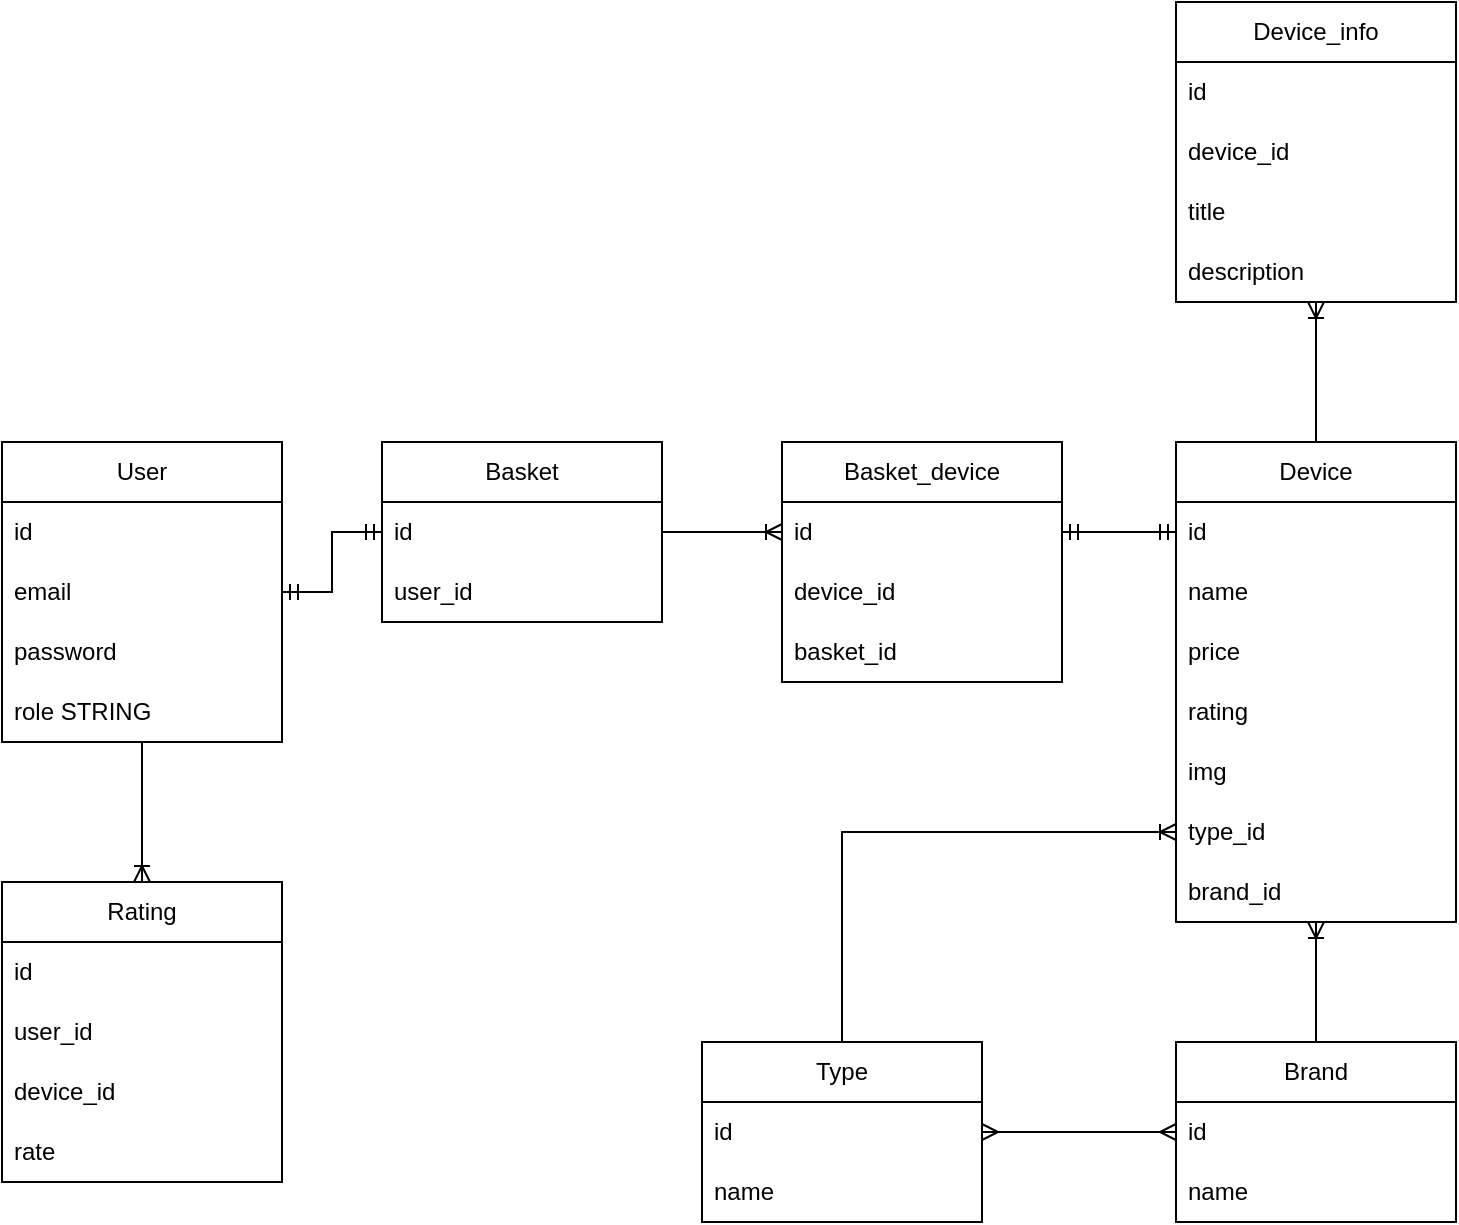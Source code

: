 <mxfile version="24.8.4">
  <diagram name="Страница — 1" id="_bpDn0N-430Zp05QI0LL">
    <mxGraphModel dx="1434" dy="750" grid="1" gridSize="10" guides="1" tooltips="1" connect="1" arrows="1" fold="1" page="1" pageScale="1" pageWidth="827" pageHeight="1169" math="0" shadow="0">
      <root>
        <mxCell id="0" />
        <mxCell id="1" parent="0" />
        <mxCell id="hFWqiOhCtEpyFMxBvFsw-11" style="edgeStyle=orthogonalEdgeStyle;rounded=0;orthogonalLoop=1;jettySize=auto;html=1;exitX=0.5;exitY=1;exitDx=0;exitDy=0;entryX=0.5;entryY=0;entryDx=0;entryDy=0;endArrow=ERoneToMany;endFill=0;" edge="1" parent="1" source="hFWqiOhCtEpyFMxBvFsw-1" target="hFWqiOhCtEpyFMxBvFsw-6">
          <mxGeometry relative="1" as="geometry" />
        </mxCell>
        <mxCell id="hFWqiOhCtEpyFMxBvFsw-1" value="User" style="swimlane;fontStyle=0;childLayout=stackLayout;horizontal=1;startSize=30;horizontalStack=0;resizeParent=1;resizeParentMax=0;resizeLast=0;collapsible=1;marginBottom=0;whiteSpace=wrap;html=1;" vertex="1" parent="1">
          <mxGeometry x="60" y="300" width="140" height="150" as="geometry" />
        </mxCell>
        <mxCell id="hFWqiOhCtEpyFMxBvFsw-2" value="id" style="text;strokeColor=none;fillColor=none;align=left;verticalAlign=middle;spacingLeft=4;spacingRight=4;overflow=hidden;points=[[0,0.5],[1,0.5]];portConstraint=eastwest;rotatable=0;whiteSpace=wrap;html=1;" vertex="1" parent="hFWqiOhCtEpyFMxBvFsw-1">
          <mxGeometry y="30" width="140" height="30" as="geometry" />
        </mxCell>
        <mxCell id="hFWqiOhCtEpyFMxBvFsw-3" value="email" style="text;strokeColor=none;fillColor=none;align=left;verticalAlign=middle;spacingLeft=4;spacingRight=4;overflow=hidden;points=[[0,0.5],[1,0.5]];portConstraint=eastwest;rotatable=0;whiteSpace=wrap;html=1;" vertex="1" parent="hFWqiOhCtEpyFMxBvFsw-1">
          <mxGeometry y="60" width="140" height="30" as="geometry" />
        </mxCell>
        <mxCell id="hFWqiOhCtEpyFMxBvFsw-4" value="password" style="text;strokeColor=none;fillColor=none;align=left;verticalAlign=middle;spacingLeft=4;spacingRight=4;overflow=hidden;points=[[0,0.5],[1,0.5]];portConstraint=eastwest;rotatable=0;whiteSpace=wrap;html=1;" vertex="1" parent="hFWqiOhCtEpyFMxBvFsw-1">
          <mxGeometry y="90" width="140" height="30" as="geometry" />
        </mxCell>
        <mxCell id="hFWqiOhCtEpyFMxBvFsw-5" value="role STRING" style="text;strokeColor=none;fillColor=none;align=left;verticalAlign=middle;spacingLeft=4;spacingRight=4;overflow=hidden;points=[[0,0.5],[1,0.5]];portConstraint=eastwest;rotatable=0;whiteSpace=wrap;html=1;" vertex="1" parent="hFWqiOhCtEpyFMxBvFsw-1">
          <mxGeometry y="120" width="140" height="30" as="geometry" />
        </mxCell>
        <mxCell id="hFWqiOhCtEpyFMxBvFsw-6" value="Rating" style="swimlane;fontStyle=0;childLayout=stackLayout;horizontal=1;startSize=30;horizontalStack=0;resizeParent=1;resizeParentMax=0;resizeLast=0;collapsible=1;marginBottom=0;whiteSpace=wrap;html=1;" vertex="1" parent="1">
          <mxGeometry x="60" y="520" width="140" height="150" as="geometry" />
        </mxCell>
        <mxCell id="hFWqiOhCtEpyFMxBvFsw-7" value="id" style="text;strokeColor=none;fillColor=none;align=left;verticalAlign=middle;spacingLeft=4;spacingRight=4;overflow=hidden;points=[[0,0.5],[1,0.5]];portConstraint=eastwest;rotatable=0;whiteSpace=wrap;html=1;" vertex="1" parent="hFWqiOhCtEpyFMxBvFsw-6">
          <mxGeometry y="30" width="140" height="30" as="geometry" />
        </mxCell>
        <mxCell id="hFWqiOhCtEpyFMxBvFsw-8" value="user_id" style="text;strokeColor=none;fillColor=none;align=left;verticalAlign=middle;spacingLeft=4;spacingRight=4;overflow=hidden;points=[[0,0.5],[1,0.5]];portConstraint=eastwest;rotatable=0;whiteSpace=wrap;html=1;" vertex="1" parent="hFWqiOhCtEpyFMxBvFsw-6">
          <mxGeometry y="60" width="140" height="30" as="geometry" />
        </mxCell>
        <mxCell id="hFWqiOhCtEpyFMxBvFsw-9" value="device_id" style="text;strokeColor=none;fillColor=none;align=left;verticalAlign=middle;spacingLeft=4;spacingRight=4;overflow=hidden;points=[[0,0.5],[1,0.5]];portConstraint=eastwest;rotatable=0;whiteSpace=wrap;html=1;" vertex="1" parent="hFWqiOhCtEpyFMxBvFsw-6">
          <mxGeometry y="90" width="140" height="30" as="geometry" />
        </mxCell>
        <mxCell id="hFWqiOhCtEpyFMxBvFsw-10" value="rate" style="text;strokeColor=none;fillColor=none;align=left;verticalAlign=middle;spacingLeft=4;spacingRight=4;overflow=hidden;points=[[0,0.5],[1,0.5]];portConstraint=eastwest;rotatable=0;whiteSpace=wrap;html=1;" vertex="1" parent="hFWqiOhCtEpyFMxBvFsw-6">
          <mxGeometry y="120" width="140" height="30" as="geometry" />
        </mxCell>
        <mxCell id="hFWqiOhCtEpyFMxBvFsw-12" value="Basket" style="swimlane;fontStyle=0;childLayout=stackLayout;horizontal=1;startSize=30;horizontalStack=0;resizeParent=1;resizeParentMax=0;resizeLast=0;collapsible=1;marginBottom=0;whiteSpace=wrap;html=1;" vertex="1" parent="1">
          <mxGeometry x="250" y="300" width="140" height="90" as="geometry" />
        </mxCell>
        <mxCell id="hFWqiOhCtEpyFMxBvFsw-13" value="id" style="text;strokeColor=none;fillColor=none;align=left;verticalAlign=middle;spacingLeft=4;spacingRight=4;overflow=hidden;points=[[0,0.5],[1,0.5]];portConstraint=eastwest;rotatable=0;whiteSpace=wrap;html=1;" vertex="1" parent="hFWqiOhCtEpyFMxBvFsw-12">
          <mxGeometry y="30" width="140" height="30" as="geometry" />
        </mxCell>
        <mxCell id="hFWqiOhCtEpyFMxBvFsw-14" value="user_id" style="text;strokeColor=none;fillColor=none;align=left;verticalAlign=middle;spacingLeft=4;spacingRight=4;overflow=hidden;points=[[0,0.5],[1,0.5]];portConstraint=eastwest;rotatable=0;whiteSpace=wrap;html=1;" vertex="1" parent="hFWqiOhCtEpyFMxBvFsw-12">
          <mxGeometry y="60" width="140" height="30" as="geometry" />
        </mxCell>
        <mxCell id="hFWqiOhCtEpyFMxBvFsw-17" style="edgeStyle=orthogonalEdgeStyle;rounded=0;orthogonalLoop=1;jettySize=auto;html=1;exitX=0;exitY=0.5;exitDx=0;exitDy=0;entryX=1;entryY=0.5;entryDx=0;entryDy=0;endArrow=ERmandOne;endFill=0;startArrow=ERmandOne;startFill=0;" edge="1" parent="1" source="hFWqiOhCtEpyFMxBvFsw-13" target="hFWqiOhCtEpyFMxBvFsw-3">
          <mxGeometry relative="1" as="geometry" />
        </mxCell>
        <mxCell id="hFWqiOhCtEpyFMxBvFsw-18" value="Basket_device" style="swimlane;fontStyle=0;childLayout=stackLayout;horizontal=1;startSize=30;horizontalStack=0;resizeParent=1;resizeParentMax=0;resizeLast=0;collapsible=1;marginBottom=0;whiteSpace=wrap;html=1;" vertex="1" parent="1">
          <mxGeometry x="450" y="300" width="140" height="120" as="geometry" />
        </mxCell>
        <mxCell id="hFWqiOhCtEpyFMxBvFsw-19" value="id" style="text;strokeColor=none;fillColor=none;align=left;verticalAlign=middle;spacingLeft=4;spacingRight=4;overflow=hidden;points=[[0,0.5],[1,0.5]];portConstraint=eastwest;rotatable=0;whiteSpace=wrap;html=1;" vertex="1" parent="hFWqiOhCtEpyFMxBvFsw-18">
          <mxGeometry y="30" width="140" height="30" as="geometry" />
        </mxCell>
        <mxCell id="hFWqiOhCtEpyFMxBvFsw-20" value="device_id" style="text;strokeColor=none;fillColor=none;align=left;verticalAlign=middle;spacingLeft=4;spacingRight=4;overflow=hidden;points=[[0,0.5],[1,0.5]];portConstraint=eastwest;rotatable=0;whiteSpace=wrap;html=1;" vertex="1" parent="hFWqiOhCtEpyFMxBvFsw-18">
          <mxGeometry y="60" width="140" height="30" as="geometry" />
        </mxCell>
        <mxCell id="hFWqiOhCtEpyFMxBvFsw-21" value="basket_id" style="text;strokeColor=none;fillColor=none;align=left;verticalAlign=middle;spacingLeft=4;spacingRight=4;overflow=hidden;points=[[0,0.5],[1,0.5]];portConstraint=eastwest;rotatable=0;whiteSpace=wrap;html=1;" vertex="1" parent="hFWqiOhCtEpyFMxBvFsw-18">
          <mxGeometry y="90" width="140" height="30" as="geometry" />
        </mxCell>
        <mxCell id="hFWqiOhCtEpyFMxBvFsw-23" style="edgeStyle=orthogonalEdgeStyle;rounded=0;orthogonalLoop=1;jettySize=auto;html=1;exitX=0;exitY=0.5;exitDx=0;exitDy=0;entryX=1;entryY=0.5;entryDx=0;entryDy=0;endArrow=none;endFill=0;startArrow=ERoneToMany;startFill=0;" edge="1" parent="1" source="hFWqiOhCtEpyFMxBvFsw-19" target="hFWqiOhCtEpyFMxBvFsw-12">
          <mxGeometry relative="1" as="geometry" />
        </mxCell>
        <mxCell id="hFWqiOhCtEpyFMxBvFsw-56" style="edgeStyle=orthogonalEdgeStyle;rounded=0;orthogonalLoop=1;jettySize=auto;html=1;exitX=0.5;exitY=0;exitDx=0;exitDy=0;entryX=0.5;entryY=1;entryDx=0;entryDy=0;endArrow=ERoneToMany;endFill=0;" edge="1" parent="1" source="hFWqiOhCtEpyFMxBvFsw-24" target="hFWqiOhCtEpyFMxBvFsw-48">
          <mxGeometry relative="1" as="geometry" />
        </mxCell>
        <mxCell id="hFWqiOhCtEpyFMxBvFsw-24" value="Device" style="swimlane;fontStyle=0;childLayout=stackLayout;horizontal=1;startSize=30;horizontalStack=0;resizeParent=1;resizeParentMax=0;resizeLast=0;collapsible=1;marginBottom=0;whiteSpace=wrap;html=1;" vertex="1" parent="1">
          <mxGeometry x="647" y="300" width="140" height="240" as="geometry" />
        </mxCell>
        <mxCell id="hFWqiOhCtEpyFMxBvFsw-25" value="id" style="text;strokeColor=none;fillColor=none;align=left;verticalAlign=middle;spacingLeft=4;spacingRight=4;overflow=hidden;points=[[0,0.5],[1,0.5]];portConstraint=eastwest;rotatable=0;whiteSpace=wrap;html=1;" vertex="1" parent="hFWqiOhCtEpyFMxBvFsw-24">
          <mxGeometry y="30" width="140" height="30" as="geometry" />
        </mxCell>
        <mxCell id="hFWqiOhCtEpyFMxBvFsw-26" value="name" style="text;strokeColor=none;fillColor=none;align=left;verticalAlign=middle;spacingLeft=4;spacingRight=4;overflow=hidden;points=[[0,0.5],[1,0.5]];portConstraint=eastwest;rotatable=0;whiteSpace=wrap;html=1;" vertex="1" parent="hFWqiOhCtEpyFMxBvFsw-24">
          <mxGeometry y="60" width="140" height="30" as="geometry" />
        </mxCell>
        <mxCell id="hFWqiOhCtEpyFMxBvFsw-27" value="price" style="text;strokeColor=none;fillColor=none;align=left;verticalAlign=middle;spacingLeft=4;spacingRight=4;overflow=hidden;points=[[0,0.5],[1,0.5]];portConstraint=eastwest;rotatable=0;whiteSpace=wrap;html=1;" vertex="1" parent="hFWqiOhCtEpyFMxBvFsw-24">
          <mxGeometry y="90" width="140" height="30" as="geometry" />
        </mxCell>
        <mxCell id="hFWqiOhCtEpyFMxBvFsw-28" value="rating" style="text;strokeColor=none;fillColor=none;align=left;verticalAlign=middle;spacingLeft=4;spacingRight=4;overflow=hidden;points=[[0,0.5],[1,0.5]];portConstraint=eastwest;rotatable=0;whiteSpace=wrap;html=1;" vertex="1" parent="hFWqiOhCtEpyFMxBvFsw-24">
          <mxGeometry y="120" width="140" height="30" as="geometry" />
        </mxCell>
        <mxCell id="hFWqiOhCtEpyFMxBvFsw-29" value="&lt;div&gt;img&lt;/div&gt;" style="text;strokeColor=none;fillColor=none;align=left;verticalAlign=middle;spacingLeft=4;spacingRight=4;overflow=hidden;points=[[0,0.5],[1,0.5]];portConstraint=eastwest;rotatable=0;whiteSpace=wrap;html=1;" vertex="1" parent="hFWqiOhCtEpyFMxBvFsw-24">
          <mxGeometry y="150" width="140" height="30" as="geometry" />
        </mxCell>
        <mxCell id="hFWqiOhCtEpyFMxBvFsw-30" value="type_id" style="text;strokeColor=none;fillColor=none;align=left;verticalAlign=middle;spacingLeft=4;spacingRight=4;overflow=hidden;points=[[0,0.5],[1,0.5]];portConstraint=eastwest;rotatable=0;whiteSpace=wrap;html=1;" vertex="1" parent="hFWqiOhCtEpyFMxBvFsw-24">
          <mxGeometry y="180" width="140" height="30" as="geometry" />
        </mxCell>
        <mxCell id="hFWqiOhCtEpyFMxBvFsw-31" value="brand_id" style="text;strokeColor=none;fillColor=none;align=left;verticalAlign=middle;spacingLeft=4;spacingRight=4;overflow=hidden;points=[[0,0.5],[1,0.5]];portConstraint=eastwest;rotatable=0;whiteSpace=wrap;html=1;" vertex="1" parent="hFWqiOhCtEpyFMxBvFsw-24">
          <mxGeometry y="210" width="140" height="30" as="geometry" />
        </mxCell>
        <mxCell id="hFWqiOhCtEpyFMxBvFsw-32" style="edgeStyle=orthogonalEdgeStyle;rounded=0;orthogonalLoop=1;jettySize=auto;html=1;exitX=1;exitY=0.5;exitDx=0;exitDy=0;entryX=0;entryY=0.5;entryDx=0;entryDy=0;startArrow=ERmandOne;startFill=0;endArrow=ERmandOne;endFill=0;" edge="1" parent="1" source="hFWqiOhCtEpyFMxBvFsw-19" target="hFWqiOhCtEpyFMxBvFsw-25">
          <mxGeometry relative="1" as="geometry" />
        </mxCell>
        <mxCell id="hFWqiOhCtEpyFMxBvFsw-42" style="edgeStyle=orthogonalEdgeStyle;rounded=0;orthogonalLoop=1;jettySize=auto;html=1;exitX=0.5;exitY=0;exitDx=0;exitDy=0;entryX=0.5;entryY=1;entryDx=0;entryDy=0;endArrow=ERoneToMany;endFill=0;" edge="1" parent="1" source="hFWqiOhCtEpyFMxBvFsw-33" target="hFWqiOhCtEpyFMxBvFsw-24">
          <mxGeometry relative="1" as="geometry" />
        </mxCell>
        <mxCell id="hFWqiOhCtEpyFMxBvFsw-33" value="Brand" style="swimlane;fontStyle=0;childLayout=stackLayout;horizontal=1;startSize=30;horizontalStack=0;resizeParent=1;resizeParentMax=0;resizeLast=0;collapsible=1;marginBottom=0;whiteSpace=wrap;html=1;" vertex="1" parent="1">
          <mxGeometry x="647" y="600" width="140" height="90" as="geometry" />
        </mxCell>
        <mxCell id="hFWqiOhCtEpyFMxBvFsw-34" value="id" style="text;strokeColor=none;fillColor=none;align=left;verticalAlign=middle;spacingLeft=4;spacingRight=4;overflow=hidden;points=[[0,0.5],[1,0.5]];portConstraint=eastwest;rotatable=0;whiteSpace=wrap;html=1;" vertex="1" parent="hFWqiOhCtEpyFMxBvFsw-33">
          <mxGeometry y="30" width="140" height="30" as="geometry" />
        </mxCell>
        <mxCell id="hFWqiOhCtEpyFMxBvFsw-35" value="name" style="text;strokeColor=none;fillColor=none;align=left;verticalAlign=middle;spacingLeft=4;spacingRight=4;overflow=hidden;points=[[0,0.5],[1,0.5]];portConstraint=eastwest;rotatable=0;whiteSpace=wrap;html=1;" vertex="1" parent="hFWqiOhCtEpyFMxBvFsw-33">
          <mxGeometry y="60" width="140" height="30" as="geometry" />
        </mxCell>
        <mxCell id="hFWqiOhCtEpyFMxBvFsw-47" style="edgeStyle=orthogonalEdgeStyle;rounded=0;orthogonalLoop=1;jettySize=auto;html=1;exitX=0.5;exitY=0;exitDx=0;exitDy=0;entryX=0;entryY=0.5;entryDx=0;entryDy=0;endArrow=ERoneToMany;endFill=0;" edge="1" parent="1" source="hFWqiOhCtEpyFMxBvFsw-43" target="hFWqiOhCtEpyFMxBvFsw-30">
          <mxGeometry relative="1" as="geometry" />
        </mxCell>
        <mxCell id="hFWqiOhCtEpyFMxBvFsw-43" value="Type" style="swimlane;fontStyle=0;childLayout=stackLayout;horizontal=1;startSize=30;horizontalStack=0;resizeParent=1;resizeParentMax=0;resizeLast=0;collapsible=1;marginBottom=0;whiteSpace=wrap;html=1;" vertex="1" parent="1">
          <mxGeometry x="410" y="600" width="140" height="90" as="geometry" />
        </mxCell>
        <mxCell id="hFWqiOhCtEpyFMxBvFsw-44" value="id" style="text;strokeColor=none;fillColor=none;align=left;verticalAlign=middle;spacingLeft=4;spacingRight=4;overflow=hidden;points=[[0,0.5],[1,0.5]];portConstraint=eastwest;rotatable=0;whiteSpace=wrap;html=1;" vertex="1" parent="hFWqiOhCtEpyFMxBvFsw-43">
          <mxGeometry y="30" width="140" height="30" as="geometry" />
        </mxCell>
        <mxCell id="hFWqiOhCtEpyFMxBvFsw-45" value="name" style="text;strokeColor=none;fillColor=none;align=left;verticalAlign=middle;spacingLeft=4;spacingRight=4;overflow=hidden;points=[[0,0.5],[1,0.5]];portConstraint=eastwest;rotatable=0;whiteSpace=wrap;html=1;" vertex="1" parent="hFWqiOhCtEpyFMxBvFsw-43">
          <mxGeometry y="60" width="140" height="30" as="geometry" />
        </mxCell>
        <mxCell id="hFWqiOhCtEpyFMxBvFsw-46" style="edgeStyle=orthogonalEdgeStyle;rounded=0;orthogonalLoop=1;jettySize=auto;html=1;exitX=0;exitY=0.5;exitDx=0;exitDy=0;entryX=1;entryY=0.5;entryDx=0;entryDy=0;startArrow=ERmany;startFill=0;endArrow=ERmany;endFill=0;" edge="1" parent="1" source="hFWqiOhCtEpyFMxBvFsw-34" target="hFWqiOhCtEpyFMxBvFsw-44">
          <mxGeometry relative="1" as="geometry" />
        </mxCell>
        <mxCell id="hFWqiOhCtEpyFMxBvFsw-48" value="Device_info" style="swimlane;fontStyle=0;childLayout=stackLayout;horizontal=1;startSize=30;horizontalStack=0;resizeParent=1;resizeParentMax=0;resizeLast=0;collapsible=1;marginBottom=0;whiteSpace=wrap;html=1;" vertex="1" parent="1">
          <mxGeometry x="647" y="80" width="140" height="150" as="geometry" />
        </mxCell>
        <mxCell id="hFWqiOhCtEpyFMxBvFsw-49" value="id" style="text;strokeColor=none;fillColor=none;align=left;verticalAlign=middle;spacingLeft=4;spacingRight=4;overflow=hidden;points=[[0,0.5],[1,0.5]];portConstraint=eastwest;rotatable=0;whiteSpace=wrap;html=1;" vertex="1" parent="hFWqiOhCtEpyFMxBvFsw-48">
          <mxGeometry y="30" width="140" height="30" as="geometry" />
        </mxCell>
        <mxCell id="hFWqiOhCtEpyFMxBvFsw-50" value="device_id" style="text;strokeColor=none;fillColor=none;align=left;verticalAlign=middle;spacingLeft=4;spacingRight=4;overflow=hidden;points=[[0,0.5],[1,0.5]];portConstraint=eastwest;rotatable=0;whiteSpace=wrap;html=1;" vertex="1" parent="hFWqiOhCtEpyFMxBvFsw-48">
          <mxGeometry y="60" width="140" height="30" as="geometry" />
        </mxCell>
        <mxCell id="hFWqiOhCtEpyFMxBvFsw-51" value="title" style="text;strokeColor=none;fillColor=none;align=left;verticalAlign=middle;spacingLeft=4;spacingRight=4;overflow=hidden;points=[[0,0.5],[1,0.5]];portConstraint=eastwest;rotatable=0;whiteSpace=wrap;html=1;" vertex="1" parent="hFWqiOhCtEpyFMxBvFsw-48">
          <mxGeometry y="90" width="140" height="30" as="geometry" />
        </mxCell>
        <mxCell id="hFWqiOhCtEpyFMxBvFsw-52" value="description" style="text;strokeColor=none;fillColor=none;align=left;verticalAlign=middle;spacingLeft=4;spacingRight=4;overflow=hidden;points=[[0,0.5],[1,0.5]];portConstraint=eastwest;rotatable=0;whiteSpace=wrap;html=1;" vertex="1" parent="hFWqiOhCtEpyFMxBvFsw-48">
          <mxGeometry y="120" width="140" height="30" as="geometry" />
        </mxCell>
      </root>
    </mxGraphModel>
  </diagram>
</mxfile>
